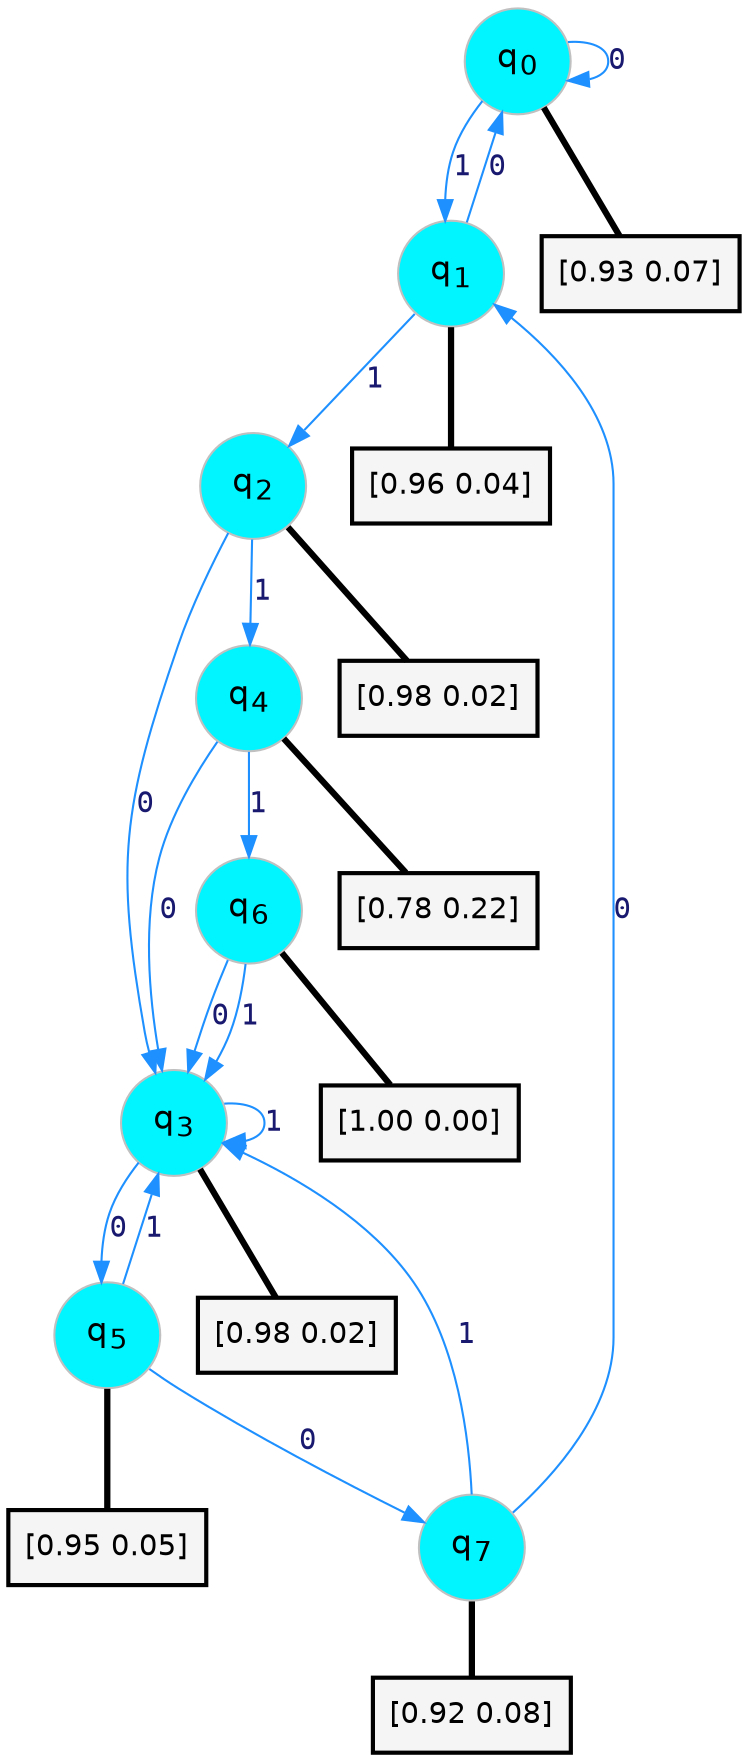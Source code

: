 digraph G {
graph [
bgcolor=transparent, dpi=300, rankdir=TD, size="40,25"];
node [
color=gray, fillcolor=turquoise1, fontcolor=black, fontname=Helvetica, fontsize=16, fontweight=bold, shape=circle, style=filled];
edge [
arrowsize=1, color=dodgerblue1, fontcolor=midnightblue, fontname=courier, fontweight=bold, penwidth=1, style=solid, weight=20];
0[label=<q<SUB>0</SUB>>];
1[label=<q<SUB>1</SUB>>];
2[label=<q<SUB>2</SUB>>];
3[label=<q<SUB>3</SUB>>];
4[label=<q<SUB>4</SUB>>];
5[label=<q<SUB>5</SUB>>];
6[label=<q<SUB>6</SUB>>];
7[label=<q<SUB>7</SUB>>];
8[label="[0.93 0.07]", shape=box,fontcolor=black, fontname=Helvetica, fontsize=14, penwidth=2, fillcolor=whitesmoke,color=black];
9[label="[0.96 0.04]", shape=box,fontcolor=black, fontname=Helvetica, fontsize=14, penwidth=2, fillcolor=whitesmoke,color=black];
10[label="[0.98 0.02]", shape=box,fontcolor=black, fontname=Helvetica, fontsize=14, penwidth=2, fillcolor=whitesmoke,color=black];
11[label="[0.98 0.02]", shape=box,fontcolor=black, fontname=Helvetica, fontsize=14, penwidth=2, fillcolor=whitesmoke,color=black];
12[label="[0.78 0.22]", shape=box,fontcolor=black, fontname=Helvetica, fontsize=14, penwidth=2, fillcolor=whitesmoke,color=black];
13[label="[0.95 0.05]", shape=box,fontcolor=black, fontname=Helvetica, fontsize=14, penwidth=2, fillcolor=whitesmoke,color=black];
14[label="[1.00 0.00]", shape=box,fontcolor=black, fontname=Helvetica, fontsize=14, penwidth=2, fillcolor=whitesmoke,color=black];
15[label="[0.92 0.08]", shape=box,fontcolor=black, fontname=Helvetica, fontsize=14, penwidth=2, fillcolor=whitesmoke,color=black];
0->0 [label=0];
0->1 [label=1];
0->8 [arrowhead=none, penwidth=3,color=black];
1->0 [label=0];
1->2 [label=1];
1->9 [arrowhead=none, penwidth=3,color=black];
2->3 [label=0];
2->4 [label=1];
2->10 [arrowhead=none, penwidth=3,color=black];
3->5 [label=0];
3->3 [label=1];
3->11 [arrowhead=none, penwidth=3,color=black];
4->3 [label=0];
4->6 [label=1];
4->12 [arrowhead=none, penwidth=3,color=black];
5->7 [label=0];
5->3 [label=1];
5->13 [arrowhead=none, penwidth=3,color=black];
6->3 [label=0];
6->3 [label=1];
6->14 [arrowhead=none, penwidth=3,color=black];
7->1 [label=0];
7->3 [label=1];
7->15 [arrowhead=none, penwidth=3,color=black];
}
